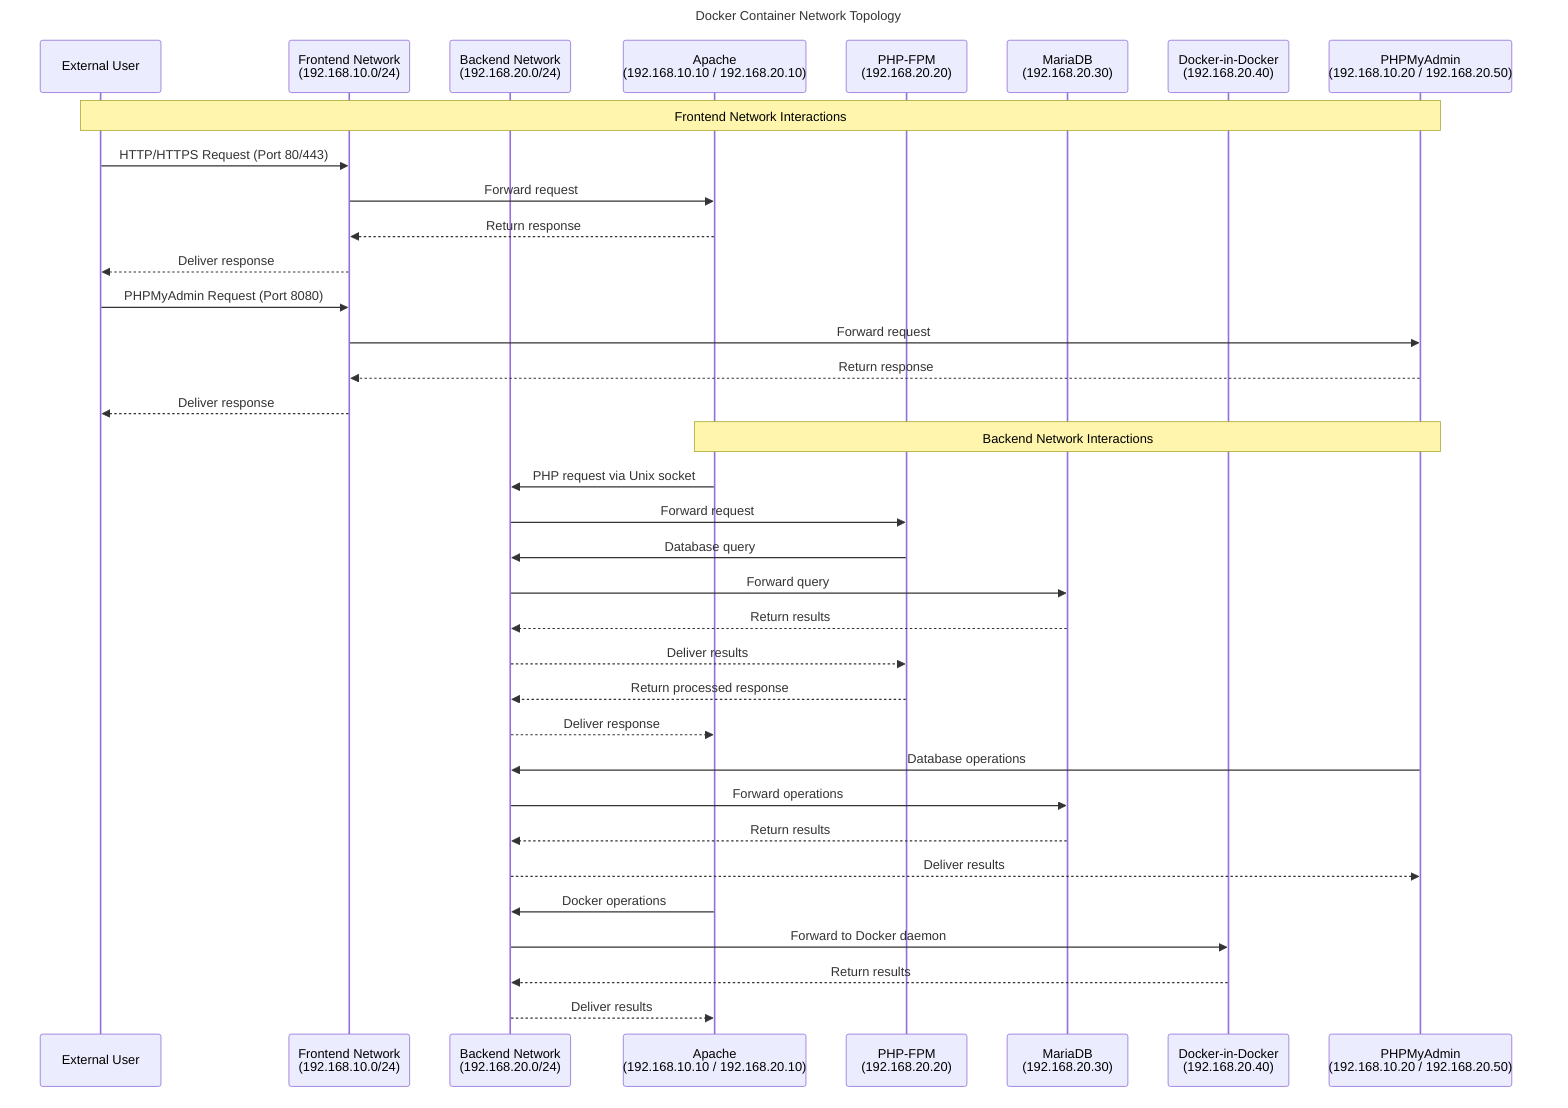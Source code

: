 sequenceDiagram
    title Docker Container Network Topology
    
    participant User as External User
    participant FrontNet as Frontend Network<br/>(192.168.10.0/24)
    participant BackNet as Backend Network<br/>(192.168.20.0/24)
    participant Apache as Apache<br/>(192.168.10.10 / 192.168.20.10)
    participant PHP as PHP-FPM<br/>(192.168.20.20)
    participant DB as MariaDB<br/>(192.168.20.30)
    participant DinD as Docker-in-Docker<br/>(192.168.20.40)
    participant PMA as PHPMyAdmin<br/>(192.168.10.20 / 192.168.20.50)
    
    Note over User, PMA: Frontend Network Interactions
    User->>FrontNet: HTTP/HTTPS Request (Port 80/443)
    FrontNet->>Apache: Forward request
    Apache-->>FrontNet: Return response
    FrontNet-->>User: Deliver response
    
    User->>FrontNet: PHPMyAdmin Request (Port 8080)
    FrontNet->>PMA: Forward request
    PMA-->>FrontNet: Return response
    FrontNet-->>User: Deliver response
    
    Note over Apache, PMA: Backend Network Interactions
    Apache->>BackNet: PHP request via Unix socket
    BackNet->>PHP: Forward request
    PHP->>BackNet: Database query
    BackNet->>DB: Forward query
    DB-->>BackNet: Return results
    BackNet-->>PHP: Deliver results
    PHP-->>BackNet: Return processed response
    BackNet-->>Apache: Deliver response
    
    PMA->>BackNet: Database operations
    BackNet->>DB: Forward operations
    DB-->>BackNet: Return results
    BackNet-->>PMA: Deliver results
    
    Apache->>BackNet: Docker operations
    BackNet->>DinD: Forward to Docker daemon
    DinD-->>BackNet: Return results
    BackNet-->>Apache: Deliver results